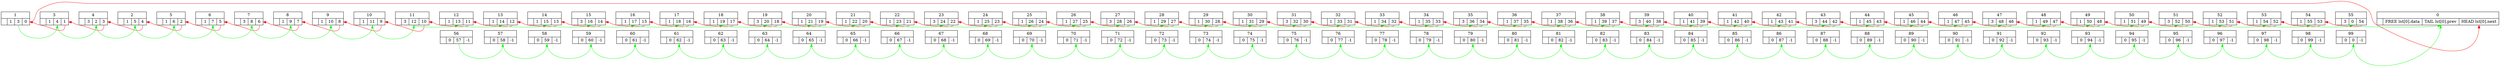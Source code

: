 digraph List {
   rankdir = TB;
   rankdir = LR;

	 0 [shape = record, label = " 0 | {| FREE lst[0].data | <1> TAIL lst[0].prev | <2> HEAD lst[0].next}"];
	 1 [shape = record, label = " 1 | {| 1 | <1> 3 | <2> 0}"];
	 2 [shape = record, label = " 2 | {| 1 | <1> 5 | <2> 4}"];
	 3 [shape = record, label = " 3 | {| 1 | <1> 4 | <2> 1}"];
	 4 [shape = record, label = " 4 | {| 3 | <1> 2 | <2> 3}"];
	 5 [shape = record, label = " 5 | {| 1 | <1> 6 | <2> 2}"];
	 6 [shape = record, label = " 6 | {| 1 | <1> 7 | <2> 5}"];
	 7 [shape = record, label = " 7 | {| 3 | <1> 8 | <2> 6}"];
	 8 [shape = record, label = " 8 | {| 1 | <1> 9 | <2> 7}"];
	 9 [shape = record, label = " 9 | {| 1 | <1> 10 | <2> 8}"];
	 10 [shape = record, label = " 10 | {| 1 | <1> 11 | <2> 9}"];
	 11 [shape = record, label = " 11 | {| 3 | <1> 12 | <2> 10}"];
	 12 [shape = record, label = " 12 | {| 1 | <1> 13 | <2> 11}"];
	 13 [shape = record, label = " 13 | {| 1 | <1> 14 | <2> 12}"];
	 14 [shape = record, label = " 14 | {| 1 | <1> 15 | <2> 13}"];
	 15 [shape = record, label = " 15 | {| 3 | <1> 16 | <2> 14}"];
	 16 [shape = record, label = " 16 | {| 1 | <1> 17 | <2> 15}"];
	 17 [shape = record, label = " 17 | {| 1 | <1> 18 | <2> 16}"];
	 18 [shape = record, label = " 18 | {| 1 | <1> 19 | <2> 17}"];
	 19 [shape = record, label = " 19 | {| 3 | <1> 20 | <2> 18}"];
	 20 [shape = record, label = " 20 | {| 1 | <1> 21 | <2> 19}"];
	 21 [shape = record, label = " 21 | {| 1 | <1> 22 | <2> 20}"];
	 22 [shape = record, label = " 22 | {| 1 | <1> 23 | <2> 21}"];
	 23 [shape = record, label = " 23 | {| 3 | <1> 24 | <2> 22}"];
	 24 [shape = record, label = " 24 | {| 1 | <1> 25 | <2> 23}"];
	 25 [shape = record, label = " 25 | {| 1 | <1> 26 | <2> 24}"];
	 26 [shape = record, label = " 26 | {| 1 | <1> 27 | <2> 25}"];
	 27 [shape = record, label = " 27 | {| 3 | <1> 28 | <2> 26}"];
	 28 [shape = record, label = " 28 | {| 1 | <1> 29 | <2> 27}"];
	 29 [shape = record, label = " 29 | {| 1 | <1> 30 | <2> 28}"];
	 30 [shape = record, label = " 30 | {| 1 | <1> 31 | <2> 29}"];
	 31 [shape = record, label = " 31 | {| 3 | <1> 32 | <2> 30}"];
	 32 [shape = record, label = " 32 | {| 1 | <1> 33 | <2> 31}"];
	 33 [shape = record, label = " 33 | {| 1 | <1> 34 | <2> 32}"];
	 34 [shape = record, label = " 34 | {| 1 | <1> 35 | <2> 33}"];
	 35 [shape = record, label = " 35 | {| 3 | <1> 36 | <2> 34}"];
	 36 [shape = record, label = " 36 | {| 1 | <1> 37 | <2> 35}"];
	 37 [shape = record, label = " 37 | {| 1 | <1> 38 | <2> 36}"];
	 38 [shape = record, label = " 38 | {| 1 | <1> 39 | <2> 37}"];
	 39 [shape = record, label = " 39 | {| 3 | <1> 40 | <2> 38}"];
	 40 [shape = record, label = " 40 | {| 1 | <1> 41 | <2> 39}"];
	 41 [shape = record, label = " 41 | {| 1 | <1> 42 | <2> 40}"];
	 42 [shape = record, label = " 42 | {| 1 | <1> 43 | <2> 41}"];
	 43 [shape = record, label = " 43 | {| 3 | <1> 44 | <2> 42}"];
	 44 [shape = record, label = " 44 | {| 1 | <1> 45 | <2> 43}"];
	 45 [shape = record, label = " 45 | {| 1 | <1> 46 | <2> 44}"];
	 46 [shape = record, label = " 46 | {| 1 | <1> 47 | <2> 45}"];
	 47 [shape = record, label = " 47 | {| 3 | <1> 48 | <2> 46}"];
	 48 [shape = record, label = " 48 | {| 1 | <1> 49 | <2> 47}"];
	 49 [shape = record, label = " 49 | {| 1 | <1> 50 | <2> 48}"];
	 50 [shape = record, label = " 50 | {| 1 | <1> 51 | <2> 49}"];
	 51 [shape = record, label = " 51 | {| 3 | <1> 52 | <2> 50}"];
	 52 [shape = record, label = " 52 | {| 1 | <1> 53 | <2> 51}"];
	 53 [shape = record, label = " 53 | {| 1 | <1> 54 | <2> 52}"];
	 54 [shape = record, label = " 54 | {| 1 | <1> 55 | <2> 53}"];
	 55 [shape = record, label = " 55 | {| 3 | <1> 0 | <2> 54}"];
	 56 [shape = record, label = " 56 | {| 0 | <1> 57 | <2> -1}"];
	 57 [shape = record, label = " 57 | {| 0 | <1> 58 | <2> -1}"];
	 58 [shape = record, label = " 58 | {| 0 | <1> 59 | <2> -1}"];
	 59 [shape = record, label = " 59 | {| 0 | <1> 60 | <2> -1}"];
	 60 [shape = record, label = " 60 | {| 0 | <1> 61 | <2> -1}"];
	 61 [shape = record, label = " 61 | {| 0 | <1> 62 | <2> -1}"];
	 62 [shape = record, label = " 62 | {| 0 | <1> 63 | <2> -1}"];
	 63 [shape = record, label = " 63 | {| 0 | <1> 64 | <2> -1}"];
	 64 [shape = record, label = " 64 | {| 0 | <1> 65 | <2> -1}"];
	 65 [shape = record, label = " 65 | {| 0 | <1> 66 | <2> -1}"];
	 66 [shape = record, label = " 66 | {| 0 | <1> 67 | <2> -1}"];
	 67 [shape = record, label = " 67 | {| 0 | <1> 68 | <2> -1}"];
	 68 [shape = record, label = " 68 | {| 0 | <1> 69 | <2> -1}"];
	 69 [shape = record, label = " 69 | {| 0 | <1> 70 | <2> -1}"];
	 70 [shape = record, label = " 70 | {| 0 | <1> 71 | <2> -1}"];
	 71 [shape = record, label = " 71 | {| 0 | <1> 72 | <2> -1}"];
	 72 [shape = record, label = " 72 | {| 0 | <1> 73 | <2> -1}"];
	 73 [shape = record, label = " 73 | {| 0 | <1> 74 | <2> -1}"];
	 74 [shape = record, label = " 74 | {| 0 | <1> 75 | <2> -1}"];
	 75 [shape = record, label = " 75 | {| 0 | <1> 76 | <2> -1}"];
	 76 [shape = record, label = " 76 | {| 0 | <1> 77 | <2> -1}"];
	 77 [shape = record, label = " 77 | {| 0 | <1> 78 | <2> -1}"];
	 78 [shape = record, label = " 78 | {| 0 | <1> 79 | <2> -1}"];
	 79 [shape = record, label = " 79 | {| 0 | <1> 80 | <2> -1}"];
	 80 [shape = record, label = " 80 | {| 0 | <1> 81 | <2> -1}"];
	 81 [shape = record, label = " 81 | {| 0 | <1> 82 | <2> -1}"];
	 82 [shape = record, label = " 82 | {| 0 | <1> 83 | <2> -1}"];
	 83 [shape = record, label = " 83 | {| 0 | <1> 84 | <2> -1}"];
	 84 [shape = record, label = " 84 | {| 0 | <1> 85 | <2> -1}"];
	 85 [shape = record, label = " 85 | {| 0 | <1> 86 | <2> -1}"];
	 86 [shape = record, label = " 86 | {| 0 | <1> 87 | <2> -1}"];
	 87 [shape = record, label = " 87 | {| 0 | <1> 88 | <2> -1}"];
	 88 [shape = record, label = " 88 | {| 0 | <1> 89 | <2> -1}"];
	 89 [shape = record, label = " 89 | {| 0 | <1> 90 | <2> -1}"];
	 90 [shape = record, label = " 90 | {| 0 | <1> 91 | <2> -1}"];
	 91 [shape = record, label = " 91 | {| 0 | <1> 92 | <2> -1}"];
	 92 [shape = record, label = " 92 | {| 0 | <1> 93 | <2> -1}"];
	 93 [shape = record, label = " 93 | {| 0 | <1> 94 | <2> -1}"];
	 94 [shape = record, label = " 94 | {| 0 | <1> 95 | <2> -1}"];
	 95 [shape = record, label = " 95 | {| 0 | <1> 96 | <2> -1}"];
	 96 [shape = record, label = " 96 | {| 0 | <1> 97 | <2> -1}"];
	 97 [shape = record, label = " 97 | {| 0 | <1> 98 | <2> -1}"];
	 98 [shape = record, label = " 98 | {| 0 | <1> 99 | <2> -1}"];
	 99 [shape = record, label = " 99 | {| 0 | <1> 0 | <2> -1}"];
1: <1> -> 3: <1>[color="green"];
2: <1> -> 5: <1>[color="green"];
3: <1> -> 4: <1>[color="green"];
4: <1> -> 2: <1>[color="green"];
5: <1> -> 6: <1>[color="green"];
6: <1> -> 7: <1>[color="green"];
7: <1> -> 8: <1>[color="green"];
8: <1> -> 9: <1>[color="green"];
9: <1> -> 10: <1>[color="green"];
10: <1> -> 11: <1>[color="green"];
11: <1> -> 12: <1>[color="green"];
12: <1> -> 13: <1>[color="green"];
13: <1> -> 14: <1>[color="green"];
14: <1> -> 15: <1>[color="green"];
15: <1> -> 16: <1>[color="green"];
16: <1> -> 17: <1>[color="green"];
17: <1> -> 18: <1>[color="green"];
18: <1> -> 19: <1>[color="green"];
19: <1> -> 20: <1>[color="green"];
20: <1> -> 21: <1>[color="green"];
21: <1> -> 22: <1>[color="green"];
22: <1> -> 23: <1>[color="green"];
23: <1> -> 24: <1>[color="green"];
24: <1> -> 25: <1>[color="green"];
25: <1> -> 26: <1>[color="green"];
26: <1> -> 27: <1>[color="green"];
27: <1> -> 28: <1>[color="green"];
28: <1> -> 29: <1>[color="green"];
29: <1> -> 30: <1>[color="green"];
30: <1> -> 31: <1>[color="green"];
31: <1> -> 32: <1>[color="green"];
32: <1> -> 33: <1>[color="green"];
33: <1> -> 34: <1>[color="green"];
34: <1> -> 35: <1>[color="green"];
35: <1> -> 36: <1>[color="green"];
36: <1> -> 37: <1>[color="green"];
37: <1> -> 38: <1>[color="green"];
38: <1> -> 39: <1>[color="green"];
39: <1> -> 40: <1>[color="green"];
40: <1> -> 41: <1>[color="green"];
41: <1> -> 42: <1>[color="green"];
42: <1> -> 43: <1>[color="green"];
43: <1> -> 44: <1>[color="green"];
44: <1> -> 45: <1>[color="green"];
45: <1> -> 46: <1>[color="green"];
46: <1> -> 47: <1>[color="green"];
47: <1> -> 48: <1>[color="green"];
48: <1> -> 49: <1>[color="green"];
49: <1> -> 50: <1>[color="green"];
50: <1> -> 51: <1>[color="green"];
51: <1> -> 52: <1>[color="green"];
52: <1> -> 53: <1>[color="green"];
53: <1> -> 54: <1>[color="green"];
54: <1> -> 55: <1>[color="green"];
55: <1> -> 0: <1>[color="green"];
56: <1> -> 57: <1>[color="green"];
57: <1> -> 58: <1>[color="green"];
58: <1> -> 59: <1>[color="green"];
59: <1> -> 60: <1>[color="green"];
60: <1> -> 61: <1>[color="green"];
61: <1> -> 62: <1>[color="green"];
62: <1> -> 63: <1>[color="green"];
63: <1> -> 64: <1>[color="green"];
64: <1> -> 65: <1>[color="green"];
65: <1> -> 66: <1>[color="green"];
66: <1> -> 67: <1>[color="green"];
67: <1> -> 68: <1>[color="green"];
68: <1> -> 69: <1>[color="green"];
69: <1> -> 70: <1>[color="green"];
70: <1> -> 71: <1>[color="green"];
71: <1> -> 72: <1>[color="green"];
72: <1> -> 73: <1>[color="green"];
73: <1> -> 74: <1>[color="green"];
74: <1> -> 75: <1>[color="green"];
75: <1> -> 76: <1>[color="green"];
76: <1> -> 77: <1>[color="green"];
77: <1> -> 78: <1>[color="green"];
78: <1> -> 79: <1>[color="green"];
79: <1> -> 80: <1>[color="green"];
80: <1> -> 81: <1>[color="green"];
81: <1> -> 82: <1>[color="green"];
82: <1> -> 83: <1>[color="green"];
83: <1> -> 84: <1>[color="green"];
84: <1> -> 85: <1>[color="green"];
85: <1> -> 86: <1>[color="green"];
86: <1> -> 87: <1>[color="green"];
87: <1> -> 88: <1>[color="green"];
88: <1> -> 89: <1>[color="green"];
89: <1> -> 90: <1>[color="green"];
90: <1> -> 91: <1>[color="green"];
91: <1> -> 92: <1>[color="green"];
92: <1> -> 93: <1>[color="green"];
93: <1> -> 94: <1>[color="green"];
94: <1> -> 95: <1>[color="green"];
95: <1> -> 96: <1>[color="green"];
96: <1> -> 97: <1>[color="green"];
97: <1> -> 98: <1>[color="green"];
98: <1> -> 99: <1>[color="green"];
99: <1> -> 0: <1>[color="green"];
1: <2> -> 0: <2>[color="red"];
2: <2> -> 4: <2>[color="red"];
3: <2> -> 1: <2>[color="red"];
4: <2> -> 3: <2>[color="red"];
5: <2> -> 2: <2>[color="red"];
6: <2> -> 5: <2>[color="red"];
7: <2> -> 6: <2>[color="red"];
8: <2> -> 7: <2>[color="red"];
9: <2> -> 8: <2>[color="red"];
10: <2> -> 9: <2>[color="red"];
11: <2> -> 10: <2>[color="red"];
12: <2> -> 11: <2>[color="red"];
13: <2> -> 12: <2>[color="red"];
14: <2> -> 13: <2>[color="red"];
15: <2> -> 14: <2>[color="red"];
16: <2> -> 15: <2>[color="red"];
17: <2> -> 16: <2>[color="red"];
18: <2> -> 17: <2>[color="red"];
19: <2> -> 18: <2>[color="red"];
20: <2> -> 19: <2>[color="red"];
21: <2> -> 20: <2>[color="red"];
22: <2> -> 21: <2>[color="red"];
23: <2> -> 22: <2>[color="red"];
24: <2> -> 23: <2>[color="red"];
25: <2> -> 24: <2>[color="red"];
26: <2> -> 25: <2>[color="red"];
27: <2> -> 26: <2>[color="red"];
28: <2> -> 27: <2>[color="red"];
29: <2> -> 28: <2>[color="red"];
30: <2> -> 29: <2>[color="red"];
31: <2> -> 30: <2>[color="red"];
32: <2> -> 31: <2>[color="red"];
33: <2> -> 32: <2>[color="red"];
34: <2> -> 33: <2>[color="red"];
35: <2> -> 34: <2>[color="red"];
36: <2> -> 35: <2>[color="red"];
37: <2> -> 36: <2>[color="red"];
38: <2> -> 37: <2>[color="red"];
39: <2> -> 38: <2>[color="red"];
40: <2> -> 39: <2>[color="red"];
41: <2> -> 40: <2>[color="red"];
42: <2> -> 41: <2>[color="red"];
43: <2> -> 42: <2>[color="red"];
44: <2> -> 43: <2>[color="red"];
45: <2> -> 44: <2>[color="red"];
46: <2> -> 45: <2>[color="red"];
47: <2> -> 46: <2>[color="red"];
48: <2> -> 47: <2>[color="red"];
49: <2> -> 48: <2>[color="red"];
50: <2> -> 49: <2>[color="red"];
51: <2> -> 50: <2>[color="red"];
52: <2> -> 51: <2>[color="red"];
53: <2> -> 52: <2>[color="red"];
54: <2> -> 53: <2>[color="red"];
55: <2> -> 54: <2>[color="red"];
}
